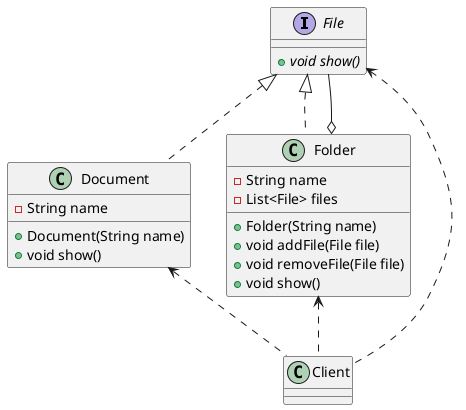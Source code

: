 @startuml

interface File{
    {abstract} {method} + void show()
}

class Document {
    {field} - String name
    {method} + Document(String name)
    {method} + void show()
}

class Folder{
    {field} - String name
    {field} - List<File> files
    {method} + Folder(String name)
    {method} + void addFile(File file)
    {method} + void removeFile(File file)
    {method} + void show()
}

class Client

File <|.. Document
File <|.. Folder
Folder o-- File
File <.. Client
Document <.. Client
Folder <.. Client


@enduml